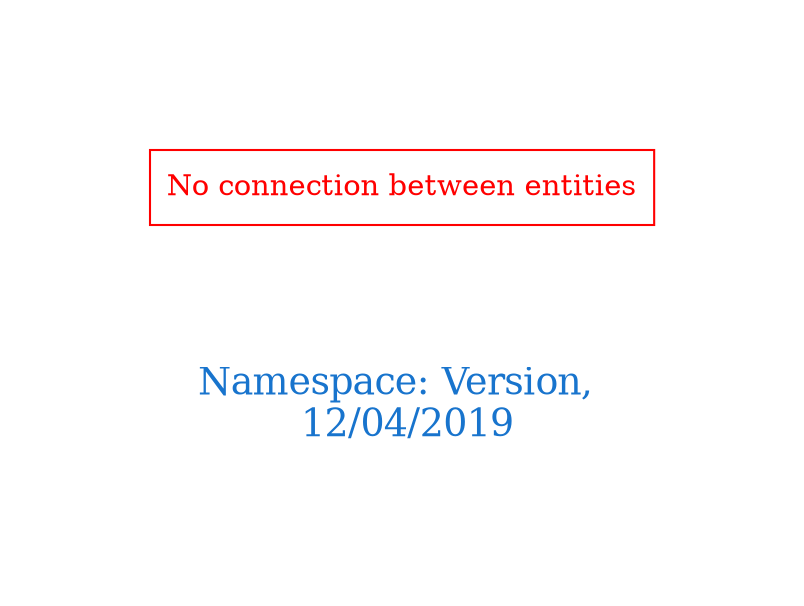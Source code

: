 digraph OGIT_ontology {
 graph [ rankdir= LR,pad=1 
fontsize = 18,
fontcolor= dodgerblue3,label = "\n\n\nNamespace: Version, \n 12/04/2019"];
node[shape=polygon];
edge [  color="gray81"];

"No connection between entities" [fontcolor = "red",color="red", shape="polygon"]
}
